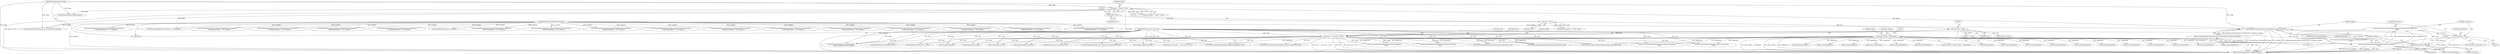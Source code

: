 digraph "0_ImageMagick_b61d35eaccc0a7ddeff8a1c3abfcd0a43ccf210b@pointer" {
"1000308" [label="(Call,SetImageColorspace(image,(ColorspaceType) colorspace,exception))"];
"1000147" [label="(Call,image != (Image *) NULL)"];
"1000139" [label="(MethodParameterIn,Image *image)"];
"1000149" [label="(Call,(Image *) NULL)"];
"1000310" [label="(Call,(ColorspaceType) colorspace)"];
"1000302" [label="(Call,colorspace < 0)"];
"1000295" [label="(Call,colorspace=ParseCommandOption(MagickColorspaceOptions,MagickFalse,\n            value))"];
"1000297" [label="(Call,ParseCommandOption(MagickColorspaceOptions,MagickFalse,\n            value))"];
"1000159" [label="(Call,image->debug != MagickFalse)"];
"1000190" [label="(Call,value == (const char *) NULL)"];
"1000141" [label="(MethodParameterIn,const char *value)"];
"1000192" [label="(Call,(const char *) NULL)"];
"1000178" [label="(Call,(void *) NULL)"];
"1000142" [label="(MethodParameterIn,ExceptionInfo *exception)"];
"1000307" [label="(Return,return(SetImageColorspace(image,(ColorspaceType) colorspace,exception));)"];
"1001013" [label="(Call,FileToStringInfo(image_info->filename,~0UL,exception))"];
"1000645" [label="(Return,return(MagickFalse);)"];
"1001103" [label="(Call,ThrowMagickException(exception,GetMagickModule(),OptionError,\n            \"SetReadOnlyProperty\",\"`%s'\",property))"];
"1001027" [label="(Call,SetImageProfile(image,image_info->magick,profile,exception))"];
"1000386" [label="(Call,ParseGeometry(value,&geometry_info))"];
"1000257" [label="(Call,QueryColorCompliance(value,AllCompliance,\n               &image->background_color,exception))"];
"1001110" [label="(Return,return(MagickFalse);)"];
"1000615" [label="(Call,ThrowMagickException(exception,GetMagickModule(),OptionError,\n            \"SetReadOnlyProperty\",\"`%s'\",property))"];
"1000302" [label="(Call,colorspace < 0)"];
"1000301" [label="(ControlStructure,if (colorspace < 0))"];
"1000927" [label="(Call,ThrowMagickException(exception,GetMagickModule(),OptionError,\n            \"SetReadOnlyProperty\",\"`%s'\",property))"];
"1000139" [label="(MethodParameterIn,Image *image)"];
"1000849" [label="(Return,return(MagickFalse);)"];
"1000298" [label="(Identifier,MagickColorspaceOptions)"];
"1000497" [label="(Call,ThrowMagickException(exception,GetMagickModule(),OptionError,\n            \"SetReadOnlyProperty\",\"`%s'\",property))"];
"1000180" [label="(Identifier,NULL)"];
"1001007" [label="(Call,SetImageInfo(image_info,1,exception))"];
"1000312" [label="(Identifier,colorspace)"];
"1000297" [label="(Call,ParseCommandOption(MagickColorspaceOptions,MagickFalse,\n            value))"];
"1000308" [label="(Call,SetImageColorspace(image,(ColorspaceType) colorspace,exception))"];
"1000664" [label="(Call,(char **) NULL)"];
"1001210" [label="(Call,ThrowMagickException(exception,GetMagickModule(),OptionError,\n            \"SetReadOnlyProperty\",\"`%s'\",property))"];
"1000662" [label="(Call,StringToDouble(value,(char **) NULL))"];
"1000679" [label="(Call,ParseCommandOption(MagickGravityOptions,MagickFalse,value))"];
"1000299" [label="(Identifier,MagickFalse)"];
"1000734" [label="(Call,ParseCommandOption(MagickIntentOptions,MagickFalse,value))"];
"1000194" [label="(Identifier,NULL)"];
"1000906" [label="(Call,ThrowMagickException(exception,GetMagickModule(),OptionError,\n             \"SetReadOnlyProperty\",\"`%s'\",property))"];
"1000950" [label="(Call,GetPageGeometry(value))"];
"1000324" [label="(Call,ParseCommandOption(MagickComposeOptions,MagickFalse,value))"];
"1000568" [label="(Call,StringToUnsignedLong(value))"];
"1000983" [label="(Return,return(MagickFalse);)"];
"1000159" [label="(Call,image->debug != MagickFalse)"];
"1000191" [label="(Identifier,value)"];
"1000999" [label="(Call,CopyMagickString(image_info->filename,value,MagickPathExtent))"];
"1000217" [label="(Return,return(MagickFalse);)"];
"1001195" [label="(Return,return(MagickFalse);)"];
"1000792" [label="(Call,ParseCommandOption(MagickInterpolateOptions,MagickFalse,\n            value))"];
"1001217" [label="(Return,return(MagickFalse);)"];
"1000189" [label="(ControlStructure,if (value == (const char *) NULL))"];
"1000821" [label="(Call,ThrowMagickException(exception,GetMagickModule(),OptionError,\n            \"SetReadOnlyProperty\",\"`%s'\",property))"];
"1000235" [label="(Call,ThrowMagickException(exception,GetMagickModule(),OptionError,\n            \"SetReadOnlyProperty\",\"`%s'\",property))"];
"1000306" [label="(Identifier,MagickFalse)"];
"1000242" [label="(Return,return(MagickFalse);)"];
"1000148" [label="(Identifier,image)"];
"1000866" [label="(Call,StringToUnsignedLong(value))"];
"1000300" [label="(Identifier,value)"];
"1000303" [label="(Identifier,colorspace)"];
"1001054" [label="(Call,ParseCommandOption(MagickIntentOptions,MagickFalse,\n            value))"];
"1000305" [label="(Return,return(MagickFalse);)"];
"1000582" [label="(Call,ParseCommandOption(MagickDisposeOptions,MagickFalse,value))"];
"1000151" [label="(Identifier,NULL)"];
"1000190" [label="(Call,value == (const char *) NULL)"];
"1000718" [label="(Return,return(MagickFalse);)"];
"1000285" [label="(Return,return(MagickFalse);)"];
"1000141" [label="(MethodParameterIn,const char *value)"];
"1000200" [label="(Identifier,status)"];
"1000309" [label="(Identifier,image)"];
"1000934" [label="(Return,return(MagickFalse);)"];
"1000711" [label="(Call,ThrowMagickException(exception,GetMagickModule(),OptionError,\n            \"SetReadOnlyProperty\",\"`%s'\",property))"];
"1000638" [label="(Call,ThrowMagickException(exception,GetMagickModule(),OptionError,\n            \"SetReadOnlyProperty\",\"`%s'\",property))"];
"1000142" [label="(MethodParameterIn,ExceptionInfo *exception)"];
"1001233" [label="(Call,ThrowMagickException(exception,GetMagickModule(),OptionError,\n            \"SetReadOnlyProperty\",\"`%s'\",property))"];
"1000197" [label="(Identifier,image)"];
"1000176" [label="(Identifier,image)"];
"1000146" [label="(Call,assert(image != (Image *) NULL))"];
"1000516" [label="(Call,ParseGeometry(value,&geometry_info))"];
"1001253" [label="(Call,ConstantString(value))"];
"1000976" [label="(Call,ThrowMagickException(exception,GetMagickModule(),OptionError,\n            \"SetReadOnlyProperty\",\"`%s'\",property))"];
"1000158" [label="(ControlStructure,if (image->debug != MagickFalse))"];
"1000196" [label="(Call,DeleteImageProperty(image,property))"];
"1000149" [label="(Call,(Image *) NULL)"];
"1000163" [label="(Identifier,MagickFalse)"];
"1000293" [label="(Block,)"];
"1000304" [label="(Literal,0)"];
"1001022" [label="(Call,(StringInfo *) NULL)"];
"1000147" [label="(Call,image != (Image *) NULL)"];
"1000842" [label="(Call,ThrowMagickException(exception,GetMagickModule(),OptionError,\n            \"SetReadOnlyProperty\",\"`%s'\",property))"];
"1001240" [label="(Return,return(MagickFalse);)"];
"1001156" [label="(Call,ParseCommandOption(MagickResolutionOptions,MagickFalse,value))"];
"1000192" [label="(Call,(const char *) NULL)"];
"1000313" [label="(Identifier,exception)"];
"1000210" [label="(Call,ThrowMagickException(exception,GetMagickModule(),OptionError,\n         \"SetReadOnlyProperty\",\"`%s'\",property))"];
"1000295" [label="(Call,colorspace=ParseCommandOption(MagickColorspaceOptions,MagickFalse,\n            value))"];
"1001188" [label="(Call,ThrowMagickException(exception,GetMagickModule(),OptionError,\n            \"SetReadOnlyProperty\",\"`%s'\",property))"];
"1000296" [label="(Identifier,colorspace)"];
"1001126" [label="(Call,GetPageGeometry(value))"];
"1001257" [label="(MethodReturn,MagickExport MagickBooleanType)"];
"1000174" [label="(Call,image->properties == (void *) NULL)"];
"1000622" [label="(Return,return(MagickFalse);)"];
"1000178" [label="(Call,(void *) NULL)"];
"1000763" [label="(Call,ParseCommandOption(MagickIntentOptions,MagickFalse,\n            value))"];
"1000913" [label="(Return,return(MagickFalse);)"];
"1000504" [label="(Return,return(MagickFalse);)"];
"1000828" [label="(Return,return(MagickFalse);)"];
"1000278" [label="(Call,ThrowMagickException(exception,GetMagickModule(),OptionError,\n            \"SetReadOnlyProperty\",\"`%s'\",property))"];
"1000307" [label="(Return,return(SetImageColorspace(image,(ColorspaceType) colorspace,exception));)"];
"1000160" [label="(Call,image->debug)"];
"1000353" [label="(Call,ParseCommandOption(MagickCompressOptions,MagickFalse,\n            value))"];
"1000310" [label="(Call,(ColorspaceType) colorspace)"];
"1000308" -> "1000307"  [label="AST: "];
"1000308" -> "1000313"  [label="CFG: "];
"1000309" -> "1000308"  [label="AST: "];
"1000310" -> "1000308"  [label="AST: "];
"1000313" -> "1000308"  [label="AST: "];
"1000307" -> "1000308"  [label="CFG: "];
"1000308" -> "1001257"  [label="DDG: (ColorspaceType) colorspace"];
"1000308" -> "1001257"  [label="DDG: image"];
"1000308" -> "1001257"  [label="DDG: exception"];
"1000308" -> "1001257"  [label="DDG: SetImageColorspace(image,(ColorspaceType) colorspace,exception)"];
"1000308" -> "1000307"  [label="DDG: SetImageColorspace(image,(ColorspaceType) colorspace,exception)"];
"1000147" -> "1000308"  [label="DDG: image"];
"1000139" -> "1000308"  [label="DDG: image"];
"1000310" -> "1000308"  [label="DDG: colorspace"];
"1000142" -> "1000308"  [label="DDG: exception"];
"1000147" -> "1000146"  [label="AST: "];
"1000147" -> "1000149"  [label="CFG: "];
"1000148" -> "1000147"  [label="AST: "];
"1000149" -> "1000147"  [label="AST: "];
"1000146" -> "1000147"  [label="CFG: "];
"1000147" -> "1001257"  [label="DDG: (Image *) NULL"];
"1000147" -> "1001257"  [label="DDG: image"];
"1000147" -> "1000146"  [label="DDG: image"];
"1000147" -> "1000146"  [label="DDG: (Image *) NULL"];
"1000139" -> "1000147"  [label="DDG: image"];
"1000149" -> "1000147"  [label="DDG: NULL"];
"1000147" -> "1000196"  [label="DDG: image"];
"1000147" -> "1001027"  [label="DDG: image"];
"1000139" -> "1000138"  [label="AST: "];
"1000139" -> "1001257"  [label="DDG: image"];
"1000139" -> "1000196"  [label="DDG: image"];
"1000139" -> "1001027"  [label="DDG: image"];
"1000149" -> "1000151"  [label="CFG: "];
"1000150" -> "1000149"  [label="AST: "];
"1000151" -> "1000149"  [label="AST: "];
"1000149" -> "1000178"  [label="DDG: NULL"];
"1000310" -> "1000312"  [label="CFG: "];
"1000311" -> "1000310"  [label="AST: "];
"1000312" -> "1000310"  [label="AST: "];
"1000313" -> "1000310"  [label="CFG: "];
"1000310" -> "1001257"  [label="DDG: colorspace"];
"1000302" -> "1000310"  [label="DDG: colorspace"];
"1000302" -> "1000301"  [label="AST: "];
"1000302" -> "1000304"  [label="CFG: "];
"1000303" -> "1000302"  [label="AST: "];
"1000304" -> "1000302"  [label="AST: "];
"1000306" -> "1000302"  [label="CFG: "];
"1000309" -> "1000302"  [label="CFG: "];
"1000302" -> "1001257"  [label="DDG: colorspace"];
"1000302" -> "1001257"  [label="DDG: colorspace < 0"];
"1000295" -> "1000302"  [label="DDG: colorspace"];
"1000295" -> "1000293"  [label="AST: "];
"1000295" -> "1000297"  [label="CFG: "];
"1000296" -> "1000295"  [label="AST: "];
"1000297" -> "1000295"  [label="AST: "];
"1000303" -> "1000295"  [label="CFG: "];
"1000295" -> "1001257"  [label="DDG: ParseCommandOption(MagickColorspaceOptions,MagickFalse,\n            value)"];
"1000297" -> "1000295"  [label="DDG: MagickColorspaceOptions"];
"1000297" -> "1000295"  [label="DDG: MagickFalse"];
"1000297" -> "1000295"  [label="DDG: value"];
"1000297" -> "1000300"  [label="CFG: "];
"1000298" -> "1000297"  [label="AST: "];
"1000299" -> "1000297"  [label="AST: "];
"1000300" -> "1000297"  [label="AST: "];
"1000297" -> "1001257"  [label="DDG: MagickColorspaceOptions"];
"1000297" -> "1001257"  [label="DDG: MagickFalse"];
"1000297" -> "1001257"  [label="DDG: value"];
"1000159" -> "1000297"  [label="DDG: MagickFalse"];
"1000190" -> "1000297"  [label="DDG: value"];
"1000141" -> "1000297"  [label="DDG: value"];
"1000297" -> "1000305"  [label="DDG: MagickFalse"];
"1000159" -> "1000158"  [label="AST: "];
"1000159" -> "1000163"  [label="CFG: "];
"1000160" -> "1000159"  [label="AST: "];
"1000163" -> "1000159"  [label="AST: "];
"1000165" -> "1000159"  [label="CFG: "];
"1000176" -> "1000159"  [label="CFG: "];
"1000159" -> "1001257"  [label="DDG: image->debug != MagickFalse"];
"1000159" -> "1001257"  [label="DDG: image->debug"];
"1000159" -> "1001257"  [label="DDG: MagickFalse"];
"1000159" -> "1000217"  [label="DDG: MagickFalse"];
"1000159" -> "1000242"  [label="DDG: MagickFalse"];
"1000159" -> "1000285"  [label="DDG: MagickFalse"];
"1000159" -> "1000324"  [label="DDG: MagickFalse"];
"1000159" -> "1000353"  [label="DDG: MagickFalse"];
"1000159" -> "1000504"  [label="DDG: MagickFalse"];
"1000159" -> "1000582"  [label="DDG: MagickFalse"];
"1000159" -> "1000622"  [label="DDG: MagickFalse"];
"1000159" -> "1000645"  [label="DDG: MagickFalse"];
"1000159" -> "1000679"  [label="DDG: MagickFalse"];
"1000159" -> "1000718"  [label="DDG: MagickFalse"];
"1000159" -> "1000734"  [label="DDG: MagickFalse"];
"1000159" -> "1000763"  [label="DDG: MagickFalse"];
"1000159" -> "1000792"  [label="DDG: MagickFalse"];
"1000159" -> "1000828"  [label="DDG: MagickFalse"];
"1000159" -> "1000849"  [label="DDG: MagickFalse"];
"1000159" -> "1000913"  [label="DDG: MagickFalse"];
"1000159" -> "1000934"  [label="DDG: MagickFalse"];
"1000159" -> "1000983"  [label="DDG: MagickFalse"];
"1000159" -> "1001054"  [label="DDG: MagickFalse"];
"1000159" -> "1001110"  [label="DDG: MagickFalse"];
"1000159" -> "1001156"  [label="DDG: MagickFalse"];
"1000159" -> "1001195"  [label="DDG: MagickFalse"];
"1000159" -> "1001217"  [label="DDG: MagickFalse"];
"1000159" -> "1001240"  [label="DDG: MagickFalse"];
"1000190" -> "1000189"  [label="AST: "];
"1000190" -> "1000192"  [label="CFG: "];
"1000191" -> "1000190"  [label="AST: "];
"1000192" -> "1000190"  [label="AST: "];
"1000197" -> "1000190"  [label="CFG: "];
"1000200" -> "1000190"  [label="CFG: "];
"1000190" -> "1001257"  [label="DDG: value == (const char *) NULL"];
"1000190" -> "1001257"  [label="DDG: value"];
"1000190" -> "1001257"  [label="DDG: (const char *) NULL"];
"1000141" -> "1000190"  [label="DDG: value"];
"1000192" -> "1000190"  [label="DDG: NULL"];
"1000190" -> "1000257"  [label="DDG: value"];
"1000190" -> "1000324"  [label="DDG: value"];
"1000190" -> "1000353"  [label="DDG: value"];
"1000190" -> "1000386"  [label="DDG: value"];
"1000190" -> "1000516"  [label="DDG: value"];
"1000190" -> "1000568"  [label="DDG: value"];
"1000190" -> "1000582"  [label="DDG: value"];
"1000190" -> "1000662"  [label="DDG: value"];
"1000190" -> "1000679"  [label="DDG: value"];
"1000190" -> "1000734"  [label="DDG: value"];
"1000190" -> "1000763"  [label="DDG: value"];
"1000190" -> "1000792"  [label="DDG: value"];
"1000190" -> "1000866"  [label="DDG: value"];
"1000190" -> "1000950"  [label="DDG: value"];
"1000190" -> "1000999"  [label="DDG: value"];
"1000190" -> "1001054"  [label="DDG: value"];
"1000190" -> "1001126"  [label="DDG: value"];
"1000190" -> "1001156"  [label="DDG: value"];
"1000190" -> "1001253"  [label="DDG: value"];
"1000141" -> "1000138"  [label="AST: "];
"1000141" -> "1001257"  [label="DDG: value"];
"1000141" -> "1000257"  [label="DDG: value"];
"1000141" -> "1000324"  [label="DDG: value"];
"1000141" -> "1000353"  [label="DDG: value"];
"1000141" -> "1000386"  [label="DDG: value"];
"1000141" -> "1000516"  [label="DDG: value"];
"1000141" -> "1000568"  [label="DDG: value"];
"1000141" -> "1000582"  [label="DDG: value"];
"1000141" -> "1000662"  [label="DDG: value"];
"1000141" -> "1000679"  [label="DDG: value"];
"1000141" -> "1000734"  [label="DDG: value"];
"1000141" -> "1000763"  [label="DDG: value"];
"1000141" -> "1000792"  [label="DDG: value"];
"1000141" -> "1000866"  [label="DDG: value"];
"1000141" -> "1000950"  [label="DDG: value"];
"1000141" -> "1000999"  [label="DDG: value"];
"1000141" -> "1001054"  [label="DDG: value"];
"1000141" -> "1001126"  [label="DDG: value"];
"1000141" -> "1001156"  [label="DDG: value"];
"1000141" -> "1001253"  [label="DDG: value"];
"1000192" -> "1000194"  [label="CFG: "];
"1000193" -> "1000192"  [label="AST: "];
"1000194" -> "1000192"  [label="AST: "];
"1000192" -> "1001257"  [label="DDG: NULL"];
"1000178" -> "1000192"  [label="DDG: NULL"];
"1000192" -> "1000664"  [label="DDG: NULL"];
"1000192" -> "1001022"  [label="DDG: NULL"];
"1000178" -> "1000174"  [label="AST: "];
"1000178" -> "1000180"  [label="CFG: "];
"1000179" -> "1000178"  [label="AST: "];
"1000180" -> "1000178"  [label="AST: "];
"1000174" -> "1000178"  [label="CFG: "];
"1000178" -> "1000174"  [label="DDG: NULL"];
"1000142" -> "1000138"  [label="AST: "];
"1000142" -> "1001257"  [label="DDG: exception"];
"1000142" -> "1000210"  [label="DDG: exception"];
"1000142" -> "1000235"  [label="DDG: exception"];
"1000142" -> "1000257"  [label="DDG: exception"];
"1000142" -> "1000278"  [label="DDG: exception"];
"1000142" -> "1000497"  [label="DDG: exception"];
"1000142" -> "1000615"  [label="DDG: exception"];
"1000142" -> "1000638"  [label="DDG: exception"];
"1000142" -> "1000711"  [label="DDG: exception"];
"1000142" -> "1000821"  [label="DDG: exception"];
"1000142" -> "1000842"  [label="DDG: exception"];
"1000142" -> "1000906"  [label="DDG: exception"];
"1000142" -> "1000927"  [label="DDG: exception"];
"1000142" -> "1000976"  [label="DDG: exception"];
"1000142" -> "1001007"  [label="DDG: exception"];
"1000142" -> "1001013"  [label="DDG: exception"];
"1000142" -> "1001027"  [label="DDG: exception"];
"1000142" -> "1001103"  [label="DDG: exception"];
"1000142" -> "1001188"  [label="DDG: exception"];
"1000142" -> "1001210"  [label="DDG: exception"];
"1000142" -> "1001233"  [label="DDG: exception"];
"1000307" -> "1000293"  [label="AST: "];
"1001257" -> "1000307"  [label="CFG: "];
"1000307" -> "1001257"  [label="DDG: <RET>"];
}
